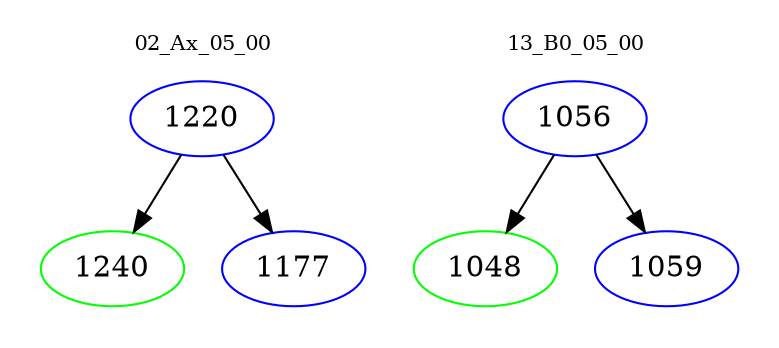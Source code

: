 digraph{
subgraph cluster_0 {
color = white
label = "02_Ax_05_00";
fontsize=10;
T0_1220 [label="1220", color="blue"]
T0_1220 -> T0_1240 [color="black"]
T0_1240 [label="1240", color="green"]
T0_1220 -> T0_1177 [color="black"]
T0_1177 [label="1177", color="blue"]
}
subgraph cluster_1 {
color = white
label = "13_B0_05_00";
fontsize=10;
T1_1056 [label="1056", color="blue"]
T1_1056 -> T1_1048 [color="black"]
T1_1048 [label="1048", color="green"]
T1_1056 -> T1_1059 [color="black"]
T1_1059 [label="1059", color="blue"]
}
}
